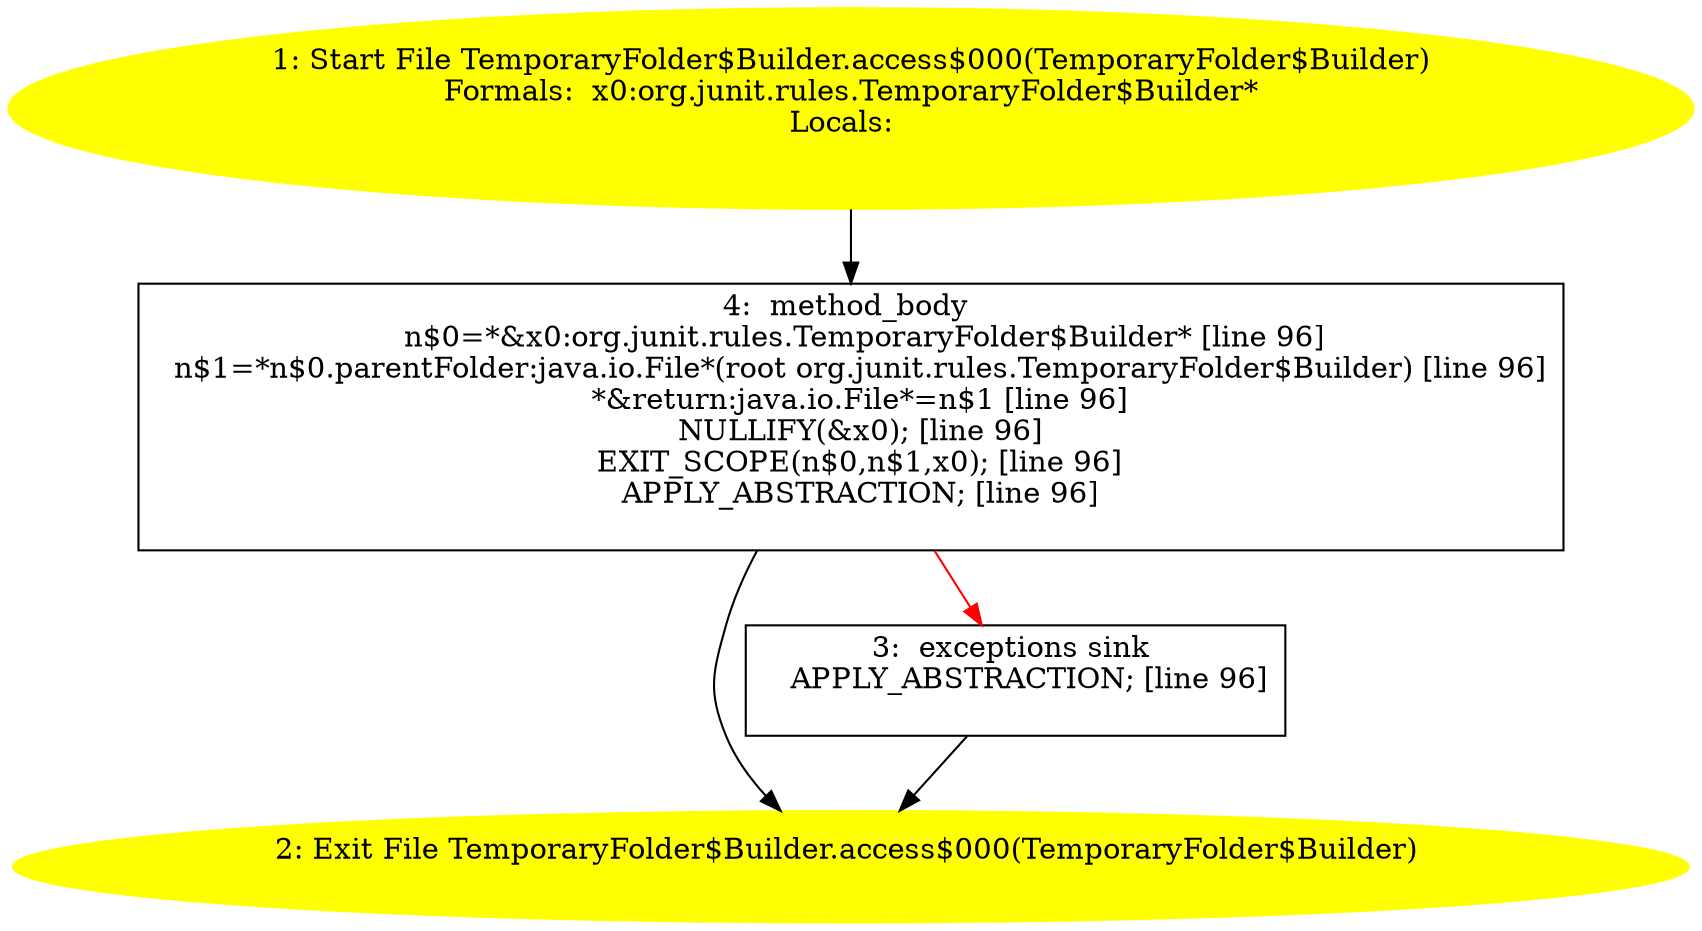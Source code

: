 /* @generated */
digraph cfg {
"org.junit.rules.TemporaryFolder$Builder.access$000(org.junit.rules.TemporaryFolder$Builder):java.io..e4baa805577f70d7521c55b1276792f6_1" [label="1: Start File TemporaryFolder$Builder.access$000(TemporaryFolder$Builder)\nFormals:  x0:org.junit.rules.TemporaryFolder$Builder*\nLocals:  \n  " color=yellow style=filled]
	

	 "org.junit.rules.TemporaryFolder$Builder.access$000(org.junit.rules.TemporaryFolder$Builder):java.io..e4baa805577f70d7521c55b1276792f6_1" -> "org.junit.rules.TemporaryFolder$Builder.access$000(org.junit.rules.TemporaryFolder$Builder):java.io..e4baa805577f70d7521c55b1276792f6_4" ;
"org.junit.rules.TemporaryFolder$Builder.access$000(org.junit.rules.TemporaryFolder$Builder):java.io..e4baa805577f70d7521c55b1276792f6_2" [label="2: Exit File TemporaryFolder$Builder.access$000(TemporaryFolder$Builder) \n  " color=yellow style=filled]
	

"org.junit.rules.TemporaryFolder$Builder.access$000(org.junit.rules.TemporaryFolder$Builder):java.io..e4baa805577f70d7521c55b1276792f6_3" [label="3:  exceptions sink \n   APPLY_ABSTRACTION; [line 96]\n " shape="box"]
	

	 "org.junit.rules.TemporaryFolder$Builder.access$000(org.junit.rules.TemporaryFolder$Builder):java.io..e4baa805577f70d7521c55b1276792f6_3" -> "org.junit.rules.TemporaryFolder$Builder.access$000(org.junit.rules.TemporaryFolder$Builder):java.io..e4baa805577f70d7521c55b1276792f6_2" ;
"org.junit.rules.TemporaryFolder$Builder.access$000(org.junit.rules.TemporaryFolder$Builder):java.io..e4baa805577f70d7521c55b1276792f6_4" [label="4:  method_body \n   n$0=*&x0:org.junit.rules.TemporaryFolder$Builder* [line 96]\n  n$1=*n$0.parentFolder:java.io.File*(root org.junit.rules.TemporaryFolder$Builder) [line 96]\n  *&return:java.io.File*=n$1 [line 96]\n  NULLIFY(&x0); [line 96]\n  EXIT_SCOPE(n$0,n$1,x0); [line 96]\n  APPLY_ABSTRACTION; [line 96]\n " shape="box"]
	

	 "org.junit.rules.TemporaryFolder$Builder.access$000(org.junit.rules.TemporaryFolder$Builder):java.io..e4baa805577f70d7521c55b1276792f6_4" -> "org.junit.rules.TemporaryFolder$Builder.access$000(org.junit.rules.TemporaryFolder$Builder):java.io..e4baa805577f70d7521c55b1276792f6_2" ;
	 "org.junit.rules.TemporaryFolder$Builder.access$000(org.junit.rules.TemporaryFolder$Builder):java.io..e4baa805577f70d7521c55b1276792f6_4" -> "org.junit.rules.TemporaryFolder$Builder.access$000(org.junit.rules.TemporaryFolder$Builder):java.io..e4baa805577f70d7521c55b1276792f6_3" [color="red" ];
}
